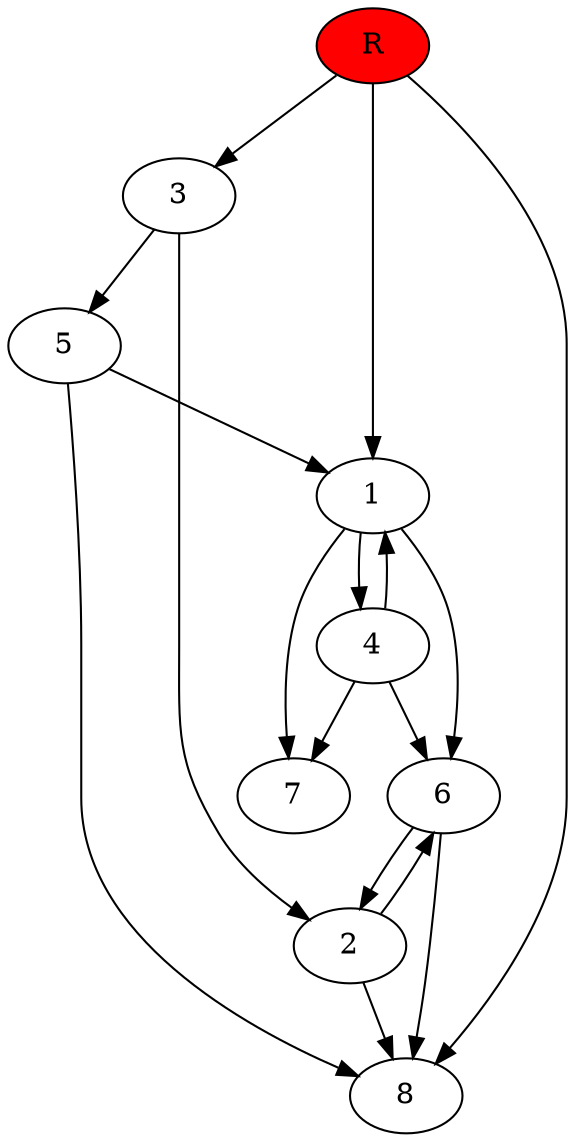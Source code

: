 digraph prb16034 {
	1
	2
	3
	4
	5
	6
	7
	8
	R [fillcolor="#ff0000" style=filled]
	1 -> 4
	1 -> 6
	1 -> 7
	2 -> 6
	2 -> 8
	3 -> 2
	3 -> 5
	4 -> 1
	4 -> 6
	4 -> 7
	5 -> 1
	5 -> 8
	6 -> 2
	6 -> 8
	R -> 1
	R -> 3
	R -> 8
}
